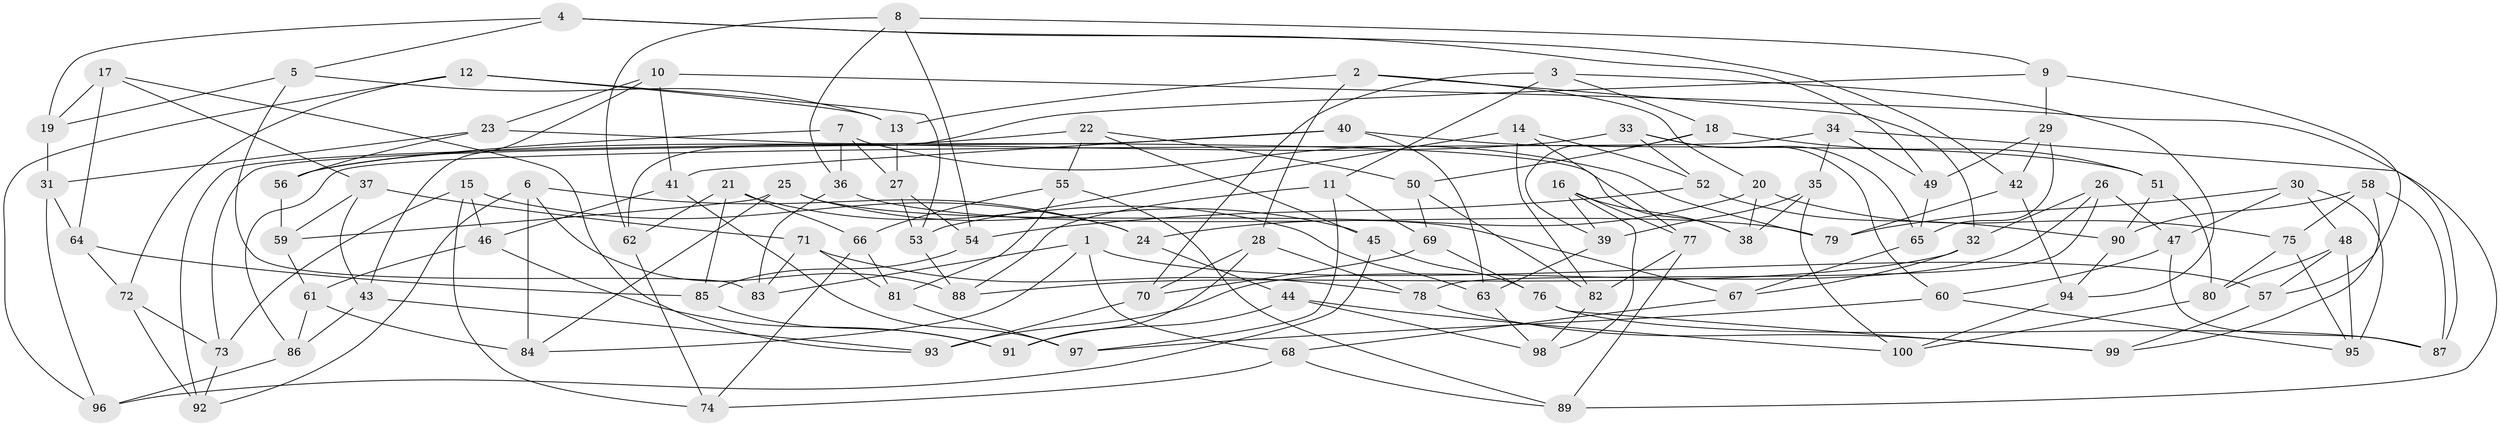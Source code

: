 // Generated by graph-tools (version 1.1) at 2025/11/02/21/25 10:11:16]
// undirected, 100 vertices, 200 edges
graph export_dot {
graph [start="1"]
  node [color=gray90,style=filled];
  1;
  2;
  3;
  4;
  5;
  6;
  7;
  8;
  9;
  10;
  11;
  12;
  13;
  14;
  15;
  16;
  17;
  18;
  19;
  20;
  21;
  22;
  23;
  24;
  25;
  26;
  27;
  28;
  29;
  30;
  31;
  32;
  33;
  34;
  35;
  36;
  37;
  38;
  39;
  40;
  41;
  42;
  43;
  44;
  45;
  46;
  47;
  48;
  49;
  50;
  51;
  52;
  53;
  54;
  55;
  56;
  57;
  58;
  59;
  60;
  61;
  62;
  63;
  64;
  65;
  66;
  67;
  68;
  69;
  70;
  71;
  72;
  73;
  74;
  75;
  76;
  77;
  78;
  79;
  80;
  81;
  82;
  83;
  84;
  85;
  86;
  87;
  88;
  89;
  90;
  91;
  92;
  93;
  94;
  95;
  96;
  97;
  98;
  99;
  100;
  1 -- 84;
  1 -- 68;
  1 -- 57;
  1 -- 83;
  2 -- 13;
  2 -- 28;
  2 -- 20;
  2 -- 32;
  3 -- 70;
  3 -- 94;
  3 -- 11;
  3 -- 18;
  4 -- 42;
  4 -- 5;
  4 -- 19;
  4 -- 49;
  5 -- 13;
  5 -- 19;
  5 -- 83;
  6 -- 24;
  6 -- 84;
  6 -- 88;
  6 -- 92;
  7 -- 79;
  7 -- 56;
  7 -- 27;
  7 -- 36;
  8 -- 62;
  8 -- 9;
  8 -- 36;
  8 -- 54;
  9 -- 57;
  9 -- 62;
  9 -- 29;
  10 -- 41;
  10 -- 43;
  10 -- 23;
  10 -- 87;
  11 -- 69;
  11 -- 97;
  11 -- 88;
  12 -- 53;
  12 -- 72;
  12 -- 13;
  12 -- 96;
  13 -- 27;
  14 -- 82;
  14 -- 52;
  14 -- 77;
  14 -- 53;
  15 -- 73;
  15 -- 74;
  15 -- 46;
  15 -- 24;
  16 -- 98;
  16 -- 39;
  16 -- 77;
  16 -- 38;
  17 -- 19;
  17 -- 37;
  17 -- 93;
  17 -- 64;
  18 -- 39;
  18 -- 51;
  18 -- 50;
  19 -- 31;
  20 -- 75;
  20 -- 38;
  20 -- 24;
  21 -- 66;
  21 -- 63;
  21 -- 62;
  21 -- 85;
  22 -- 45;
  22 -- 55;
  22 -- 50;
  22 -- 92;
  23 -- 56;
  23 -- 38;
  23 -- 31;
  24 -- 44;
  25 -- 67;
  25 -- 84;
  25 -- 59;
  25 -- 45;
  26 -- 78;
  26 -- 93;
  26 -- 32;
  26 -- 47;
  27 -- 53;
  27 -- 54;
  28 -- 70;
  28 -- 78;
  28 -- 91;
  29 -- 65;
  29 -- 42;
  29 -- 49;
  30 -- 47;
  30 -- 79;
  30 -- 48;
  30 -- 95;
  31 -- 96;
  31 -- 64;
  32 -- 67;
  32 -- 88;
  33 -- 56;
  33 -- 60;
  33 -- 52;
  33 -- 65;
  34 -- 49;
  34 -- 89;
  34 -- 35;
  34 -- 86;
  35 -- 38;
  35 -- 100;
  35 -- 39;
  36 -- 83;
  36 -- 79;
  37 -- 43;
  37 -- 71;
  37 -- 59;
  39 -- 63;
  40 -- 51;
  40 -- 41;
  40 -- 73;
  40 -- 63;
  41 -- 46;
  41 -- 97;
  42 -- 79;
  42 -- 94;
  43 -- 93;
  43 -- 86;
  44 -- 100;
  44 -- 91;
  44 -- 98;
  45 -- 96;
  45 -- 76;
  46 -- 61;
  46 -- 91;
  47 -- 87;
  47 -- 60;
  48 -- 95;
  48 -- 57;
  48 -- 80;
  49 -- 65;
  50 -- 82;
  50 -- 69;
  51 -- 80;
  51 -- 90;
  52 -- 90;
  52 -- 54;
  53 -- 88;
  54 -- 85;
  55 -- 81;
  55 -- 66;
  55 -- 89;
  56 -- 59;
  57 -- 99;
  58 -- 90;
  58 -- 87;
  58 -- 99;
  58 -- 75;
  59 -- 61;
  60 -- 95;
  60 -- 97;
  61 -- 86;
  61 -- 84;
  62 -- 74;
  63 -- 98;
  64 -- 85;
  64 -- 72;
  65 -- 67;
  66 -- 74;
  66 -- 81;
  67 -- 68;
  68 -- 89;
  68 -- 74;
  69 -- 76;
  69 -- 70;
  70 -- 93;
  71 -- 83;
  71 -- 81;
  71 -- 78;
  72 -- 92;
  72 -- 73;
  73 -- 92;
  75 -- 95;
  75 -- 80;
  76 -- 99;
  76 -- 87;
  77 -- 89;
  77 -- 82;
  78 -- 99;
  80 -- 100;
  81 -- 97;
  82 -- 98;
  85 -- 91;
  86 -- 96;
  90 -- 94;
  94 -- 100;
}
